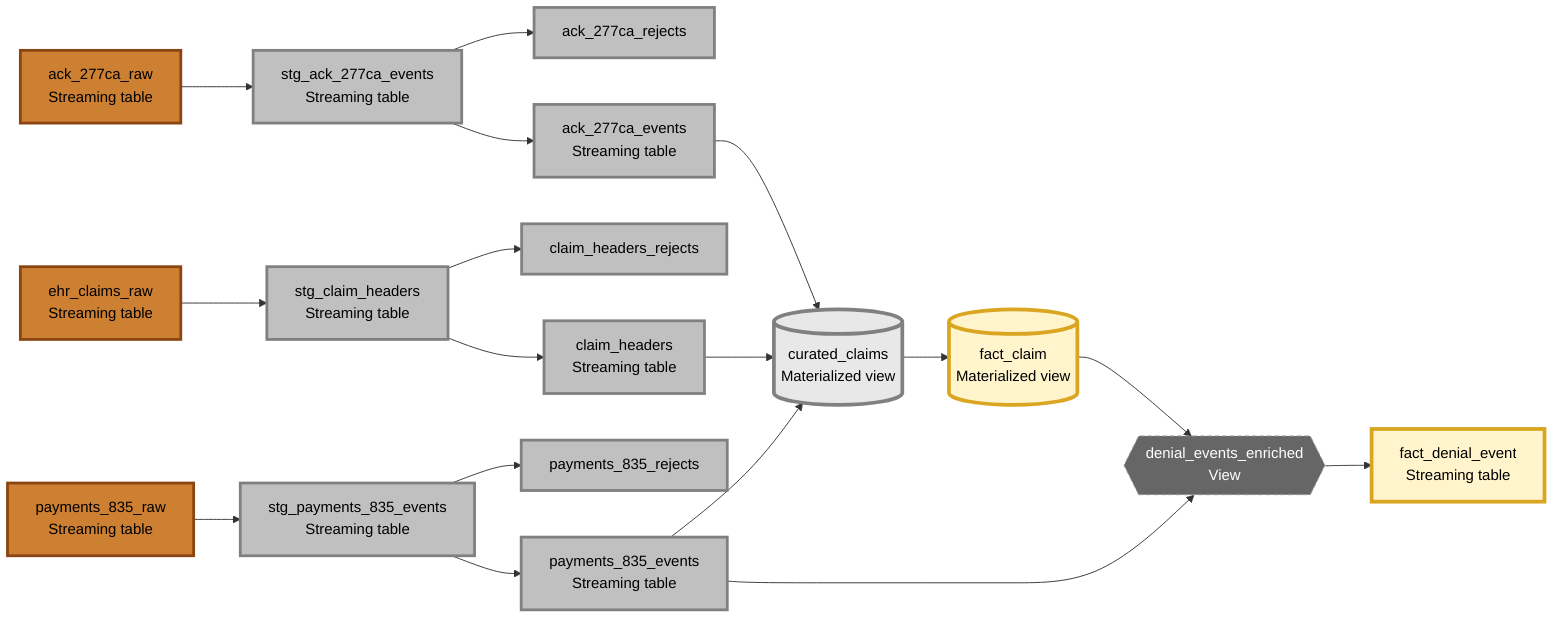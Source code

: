 flowchart LR
    %% Bronze Layer - Streaming tables
    B1[ack_277ca_raw<br/>Streaming table]
    B2[ehr_claims_raw<br/>Streaming table]
    B3[payments_835_raw<br/>Streaming table]
    
    %% Silver Layer - Staging tables
    S1[stg_ack_277ca_events<br/>Streaming table]
    S2[stg_claim_headers<br/>Streaming table]
    S3[stg_payments_835_events<br/>Streaming table]
    
    %% Silver Layer - Completed tables
    S4[ack_277ca_rejects]
    S5[ack_277ca_events<br/>Streaming table]
    S6[claim_headers_rejects]
    S7[claim_headers<br/>Streaming table]
    S8[payments_835_rejects]
    S9[payments_835_events<br/>Streaming table]
    
    %% Silver Layer - Materialized view
    S10[(curated_claims<br/>Materialized view)]
    
    %% Gold Layer
    G1[(fact_claim<br/>Materialized view)]
    G2{{denial_events_enriched<br/>View}}
    G3[fact_denial_event<br/>Streaming table]
    
    %% Connections - Bronze to Silver Staging
    B1 --> S1
    B2 --> S2
    B3 --> S3
    
    %% Connections - Silver Staging to Tables
    S1 --> S4
    S1 --> S5
    S2 --> S6
    S2 --> S7
    S3 --> S8
    S3 --> S9
    
    %% Connections - Silver to Curated
    S7 --> S10
    S5 --> S10
    S9 --> S10
    
    %% Connections - Gold Layer
    S10 --> G1
    G1 --> G2
    S9 --> G2
    G2 --> G3
    
    %% Styling - Using actual bronze, silver, gold colors
    classDef bronze fill:#CD7F32,stroke:#8B4513,color:#000,stroke-width:3px
    classDef silver fill:#C0C0C0,stroke:#808080,color:#000,stroke-width:3px
    classDef gold fill:#FFD700,stroke:#DAA520,color:#000,stroke-width:3px
    classDef silverMV fill:#E8E8E8,stroke:#808080,color:#000,stroke-width:4px
    classDef goldMV fill:#FFF4CC,stroke:#DAA520,color:#000,stroke-width:4px
    classDef view fill:#666,stroke:#999,color:#fff,stroke-dasharray: 5 3
    
    class B1,B2,B3 bronze
    class S1,S2,S3,S4,S5,S6,S7,S8,S9 silver
    class S10 silverMV
    class G1 goldMV
    class G2 view
    class G3 goldMV
